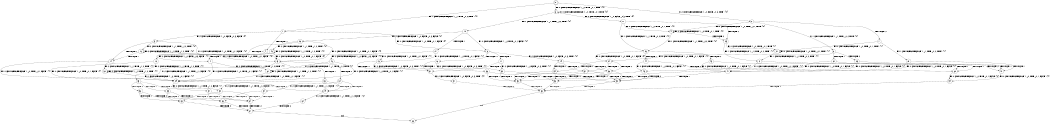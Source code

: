digraph BCG {
size = "7, 10.5";
center = TRUE;
node [shape = circle];
0 [peripheries = 2];
0 -> 1 [label = "EX !1 !ATOMIC_EXCH_BRANCH (1, +1, TRUE, +0, 2, TRUE) !{0}"];
0 -> 2 [label = "EX !2 !ATOMIC_EXCH_BRANCH (1, +0, FALSE, +0, 3, TRUE) !{0}"];
0 -> 3 [label = "EX !0 !ATOMIC_EXCH_BRANCH (1, +0, TRUE, +0, 1, TRUE) !{0}"];
1 -> 4 [label = "TERMINATE !1"];
1 -> 5 [label = "EX !2 !ATOMIC_EXCH_BRANCH (1, +0, FALSE, +0, 3, FALSE) !{0}"];
1 -> 6 [label = "EX !0 !ATOMIC_EXCH_BRANCH (1, +0, TRUE, +0, 1, FALSE) !{0}"];
2 -> 7 [label = "TERMINATE !2"];
2 -> 8 [label = "EX !1 !ATOMIC_EXCH_BRANCH (1, +1, TRUE, +0, 2, TRUE) !{0}"];
2 -> 9 [label = "EX !0 !ATOMIC_EXCH_BRANCH (1, +0, TRUE, +0, 1, TRUE) !{0}"];
3 -> 10 [label = "EX !1 !ATOMIC_EXCH_BRANCH (1, +1, TRUE, +0, 2, TRUE) !{0}"];
3 -> 11 [label = "EX !2 !ATOMIC_EXCH_BRANCH (1, +0, FALSE, +0, 3, TRUE) !{0}"];
3 -> 3 [label = "EX !0 !ATOMIC_EXCH_BRANCH (1, +0, TRUE, +0, 1, TRUE) !{0}"];
4 -> 12 [label = "EX !2 !ATOMIC_EXCH_BRANCH (1, +0, FALSE, +0, 3, FALSE) !{1}"];
4 -> 13 [label = "EX !0 !ATOMIC_EXCH_BRANCH (1, +0, TRUE, +0, 1, FALSE) !{1}"];
5 -> 14 [label = "TERMINATE !1"];
5 -> 15 [label = "EX !0 !ATOMIC_EXCH_BRANCH (1, +0, TRUE, +0, 1, FALSE) !{0}"];
5 -> 16 [label = "EX !2 !ATOMIC_EXCH_BRANCH (1, +1, TRUE, +1, 2, TRUE) !{0}"];
6 -> 17 [label = "TERMINATE !1"];
6 -> 18 [label = "TERMINATE !0"];
6 -> 19 [label = "EX !2 !ATOMIC_EXCH_BRANCH (1, +0, FALSE, +0, 3, TRUE) !{0}"];
7 -> 20 [label = "EX !1 !ATOMIC_EXCH_BRANCH (1, +1, TRUE, +0, 2, TRUE) !{1}"];
7 -> 21 [label = "EX !0 !ATOMIC_EXCH_BRANCH (1, +0, TRUE, +0, 1, TRUE) !{1}"];
8 -> 22 [label = "TERMINATE !1"];
8 -> 23 [label = "TERMINATE !2"];
8 -> 24 [label = "EX !0 !ATOMIC_EXCH_BRANCH (1, +0, TRUE, +0, 1, FALSE) !{0}"];
9 -> 25 [label = "TERMINATE !2"];
9 -> 26 [label = "EX !1 !ATOMIC_EXCH_BRANCH (1, +1, TRUE, +0, 2, TRUE) !{0}"];
9 -> 9 [label = "EX !0 !ATOMIC_EXCH_BRANCH (1, +0, TRUE, +0, 1, TRUE) !{0}"];
10 -> 27 [label = "TERMINATE !1"];
10 -> 28 [label = "EX !2 !ATOMIC_EXCH_BRANCH (1, +0, FALSE, +0, 3, FALSE) !{0}"];
10 -> 6 [label = "EX !0 !ATOMIC_EXCH_BRANCH (1, +0, TRUE, +0, 1, FALSE) !{0}"];
11 -> 25 [label = "TERMINATE !2"];
11 -> 26 [label = "EX !1 !ATOMIC_EXCH_BRANCH (1, +1, TRUE, +0, 2, TRUE) !{0}"];
11 -> 9 [label = "EX !0 !ATOMIC_EXCH_BRANCH (1, +0, TRUE, +0, 1, TRUE) !{0}"];
12 -> 29 [label = "EX !0 !ATOMIC_EXCH_BRANCH (1, +0, TRUE, +0, 1, FALSE) !{1}"];
12 -> 30 [label = "EX !2 !ATOMIC_EXCH_BRANCH (1, +1, TRUE, +1, 2, TRUE) !{1}"];
13 -> 31 [label = "TERMINATE !0"];
13 -> 32 [label = "EX !2 !ATOMIC_EXCH_BRANCH (1, +0, FALSE, +0, 3, TRUE) !{1}"];
14 -> 30 [label = "EX !2 !ATOMIC_EXCH_BRANCH (1, +1, TRUE, +1, 2, TRUE) !{1}"];
14 -> 29 [label = "EX !0 !ATOMIC_EXCH_BRANCH (1, +0, TRUE, +0, 1, FALSE) !{1}"];
15 -> 33 [label = "TERMINATE !1"];
15 -> 34 [label = "TERMINATE !0"];
15 -> 35 [label = "EX !2 !ATOMIC_EXCH_BRANCH (1, +1, TRUE, +1, 2, FALSE) !{0}"];
16 -> 14 [label = "TERMINATE !1"];
16 -> 15 [label = "EX !0 !ATOMIC_EXCH_BRANCH (1, +0, TRUE, +0, 1, FALSE) !{0}"];
16 -> 16 [label = "EX !2 !ATOMIC_EXCH_BRANCH (1, +1, TRUE, +1, 2, TRUE) !{0}"];
17 -> 31 [label = "TERMINATE !0"];
17 -> 32 [label = "EX !2 !ATOMIC_EXCH_BRANCH (1, +0, FALSE, +0, 3, TRUE) !{1}"];
18 -> 31 [label = "TERMINATE !1"];
18 -> 36 [label = "EX !2 !ATOMIC_EXCH_BRANCH (1, +0, FALSE, +0, 3, TRUE) !{1}"];
19 -> 37 [label = "TERMINATE !1"];
19 -> 38 [label = "TERMINATE !2"];
19 -> 39 [label = "TERMINATE !0"];
20 -> 40 [label = "TERMINATE !1"];
20 -> 41 [label = "EX !0 !ATOMIC_EXCH_BRANCH (1, +0, TRUE, +0, 1, FALSE) !{1}"];
21 -> 42 [label = "EX !1 !ATOMIC_EXCH_BRANCH (1, +1, TRUE, +0, 2, TRUE) !{1}"];
21 -> 21 [label = "EX !0 !ATOMIC_EXCH_BRANCH (1, +0, TRUE, +0, 1, TRUE) !{1}"];
22 -> 40 [label = "TERMINATE !2"];
22 -> 43 [label = "EX !0 !ATOMIC_EXCH_BRANCH (1, +0, TRUE, +0, 1, FALSE) !{1}"];
23 -> 40 [label = "TERMINATE !1"];
23 -> 41 [label = "EX !0 !ATOMIC_EXCH_BRANCH (1, +0, TRUE, +0, 1, FALSE) !{1}"];
24 -> 37 [label = "TERMINATE !1"];
24 -> 38 [label = "TERMINATE !2"];
24 -> 39 [label = "TERMINATE !0"];
25 -> 21 [label = "EX !0 !ATOMIC_EXCH_BRANCH (1, +0, TRUE, +0, 1, TRUE) !{1}"];
25 -> 42 [label = "EX !1 !ATOMIC_EXCH_BRANCH (1, +1, TRUE, +0, 2, TRUE) !{1}"];
26 -> 44 [label = "TERMINATE !1"];
26 -> 45 [label = "TERMINATE !2"];
26 -> 24 [label = "EX !0 !ATOMIC_EXCH_BRANCH (1, +0, TRUE, +0, 1, FALSE) !{0}"];
27 -> 13 [label = "EX !0 !ATOMIC_EXCH_BRANCH (1, +0, TRUE, +0, 1, FALSE) !{1}"];
27 -> 46 [label = "EX !2 !ATOMIC_EXCH_BRANCH (1, +0, FALSE, +0, 3, FALSE) !{1}"];
28 -> 47 [label = "TERMINATE !1"];
28 -> 48 [label = "EX !2 !ATOMIC_EXCH_BRANCH (1, +1, TRUE, +1, 2, TRUE) !{0}"];
28 -> 15 [label = "EX !0 !ATOMIC_EXCH_BRANCH (1, +0, TRUE, +0, 1, FALSE) !{0}"];
29 -> 49 [label = "TERMINATE !0"];
29 -> 50 [label = "EX !2 !ATOMIC_EXCH_BRANCH (1, +1, TRUE, +1, 2, FALSE) !{1}"];
30 -> 29 [label = "EX !0 !ATOMIC_EXCH_BRANCH (1, +0, TRUE, +0, 1, FALSE) !{1}"];
30 -> 30 [label = "EX !2 !ATOMIC_EXCH_BRANCH (1, +1, TRUE, +1, 2, TRUE) !{1}"];
31 -> 51 [label = "EX !2 !ATOMIC_EXCH_BRANCH (1, +0, FALSE, +0, 3, TRUE) !{2}"];
32 -> 52 [label = "TERMINATE !2"];
32 -> 53 [label = "TERMINATE !0"];
33 -> 50 [label = "EX !2 !ATOMIC_EXCH_BRANCH (1, +1, TRUE, +1, 2, FALSE) !{1}"];
33 -> 49 [label = "TERMINATE !0"];
34 -> 54 [label = "EX !2 !ATOMIC_EXCH_BRANCH (1, +1, TRUE, +1, 2, FALSE) !{1}"];
34 -> 49 [label = "TERMINATE !1"];
35 -> 55 [label = "TERMINATE !1"];
35 -> 56 [label = "TERMINATE !2"];
35 -> 57 [label = "TERMINATE !0"];
36 -> 53 [label = "TERMINATE !1"];
36 -> 58 [label = "TERMINATE !2"];
37 -> 52 [label = "TERMINATE !2"];
37 -> 53 [label = "TERMINATE !0"];
38 -> 52 [label = "TERMINATE !1"];
38 -> 58 [label = "TERMINATE !0"];
39 -> 53 [label = "TERMINATE !1"];
39 -> 58 [label = "TERMINATE !2"];
40 -> 59 [label = "EX !0 !ATOMIC_EXCH_BRANCH (1, +0, TRUE, +0, 1, FALSE) !{2}"];
41 -> 52 [label = "TERMINATE !1"];
41 -> 58 [label = "TERMINATE !0"];
42 -> 60 [label = "TERMINATE !1"];
42 -> 41 [label = "EX !0 !ATOMIC_EXCH_BRANCH (1, +0, TRUE, +0, 1, FALSE) !{1}"];
43 -> 52 [label = "TERMINATE !2"];
43 -> 53 [label = "TERMINATE !0"];
44 -> 43 [label = "EX !0 !ATOMIC_EXCH_BRANCH (1, +0, TRUE, +0, 1, FALSE) !{1}"];
44 -> 60 [label = "TERMINATE !2"];
45 -> 41 [label = "EX !0 !ATOMIC_EXCH_BRANCH (1, +0, TRUE, +0, 1, FALSE) !{1}"];
45 -> 60 [label = "TERMINATE !1"];
46 -> 61 [label = "EX !2 !ATOMIC_EXCH_BRANCH (1, +1, TRUE, +1, 2, TRUE) !{1}"];
46 -> 29 [label = "EX !0 !ATOMIC_EXCH_BRANCH (1, +0, TRUE, +0, 1, FALSE) !{1}"];
47 -> 61 [label = "EX !2 !ATOMIC_EXCH_BRANCH (1, +1, TRUE, +1, 2, TRUE) !{1}"];
47 -> 29 [label = "EX !0 !ATOMIC_EXCH_BRANCH (1, +0, TRUE, +0, 1, FALSE) !{1}"];
48 -> 47 [label = "TERMINATE !1"];
48 -> 48 [label = "EX !2 !ATOMIC_EXCH_BRANCH (1, +1, TRUE, +1, 2, TRUE) !{0}"];
48 -> 15 [label = "EX !0 !ATOMIC_EXCH_BRANCH (1, +0, TRUE, +0, 1, FALSE) !{0}"];
49 -> 62 [label = "EX !2 !ATOMIC_EXCH_BRANCH (1, +1, TRUE, +1, 2, FALSE) !{2}"];
50 -> 63 [label = "TERMINATE !2"];
50 -> 64 [label = "TERMINATE !0"];
51 -> 65 [label = "TERMINATE !2"];
52 -> 65 [label = "TERMINATE !0"];
53 -> 65 [label = "TERMINATE !2"];
54 -> 64 [label = "TERMINATE !1"];
54 -> 66 [label = "TERMINATE !2"];
55 -> 63 [label = "TERMINATE !2"];
55 -> 64 [label = "TERMINATE !0"];
56 -> 63 [label = "TERMINATE !1"];
56 -> 66 [label = "TERMINATE !0"];
57 -> 64 [label = "TERMINATE !1"];
57 -> 66 [label = "TERMINATE !2"];
58 -> 65 [label = "TERMINATE !1"];
59 -> 65 [label = "TERMINATE !0"];
60 -> 59 [label = "EX !0 !ATOMIC_EXCH_BRANCH (1, +0, TRUE, +0, 1, FALSE) !{2}"];
61 -> 61 [label = "EX !2 !ATOMIC_EXCH_BRANCH (1, +1, TRUE, +1, 2, TRUE) !{1}"];
61 -> 29 [label = "EX !0 !ATOMIC_EXCH_BRANCH (1, +0, TRUE, +0, 1, FALSE) !{1}"];
62 -> 67 [label = "TERMINATE !2"];
63 -> 67 [label = "TERMINATE !0"];
64 -> 67 [label = "TERMINATE !2"];
65 -> 68 [label = "exit"];
66 -> 67 [label = "TERMINATE !1"];
67 -> 68 [label = "exit"];
}
